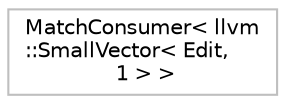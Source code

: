 digraph "Graphical Class Hierarchy"
{
 // LATEX_PDF_SIZE
  bgcolor="transparent";
  edge [fontname="Helvetica",fontsize="10",labelfontname="Helvetica",labelfontsize="10"];
  node [fontname="Helvetica",fontsize="10",shape=record];
  rankdir="LR";
  Node0 [label="MatchConsumer\< llvm\l::SmallVector\< Edit,\l 1 \> \>",height=0.2,width=0.4,color="grey75",tooltip=" "];
}
